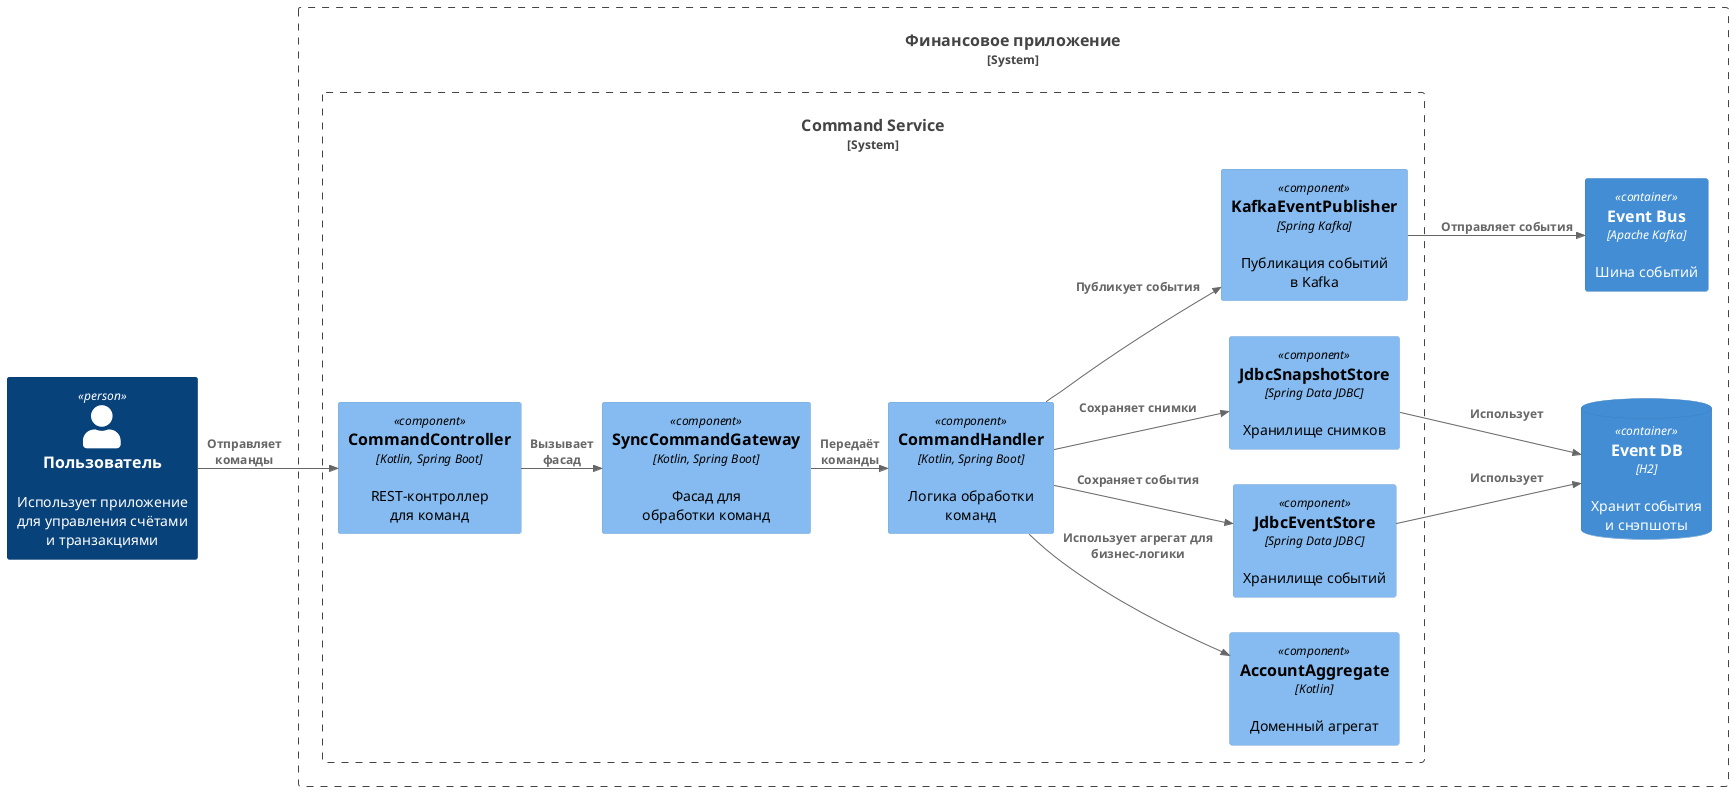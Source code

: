 @startuml C4_Component
!include <c4/C4_Component.puml>

LAYOUT_LEFT_RIGHT()
skinparam ranksep 10

Person(user, "Пользователь", "Использует приложение\nдля управления счётами\nи транзакциями")

System_Boundary(financeSystem, "Финансовое приложение") {
    System_Boundary(commandService, "Command Service") {
        Component(commandController, "CommandController", "Kotlin, Spring Boot", "REST-контроллер\nдля команд")
        Component(commandGateway, "SyncCommandGateway", "Kotlin, Spring Boot", "Фасад для\nобработки команд")
        Component(commandHandler, "CommandHandler", "Kotlin, Spring Boot", "Логика обработки\nкоманд")
        Component(accountAggregate, "AccountAggregate", "Kotlin", "Доменный агрегат")
        Component(eventStore, "JdbcEventStore", "Spring Data JDBC", "Хранилище событий")
        Component(snapshotStore, "JdbcSnapshotStore", "Spring Data JDBС", "Хранилище снимков")
        Component(eventPublisher, "KafkaEventPublisher", "Spring Kafka", "Публикация событий\nв Kafka")
    }
    ContainerDb(eventDb, "Event DB", "H2", "Хранит события\nи снэпшоты")
    Container(eventBus, "Event Bus", "Apache Kafka", "Шина событий")
}

Rel(user, commandController, "Отправляет\nкоманды")
Rel(commandController, commandGateway, "Вызывает\nфасад")
Rel(commandGateway, commandHandler, "Передаёт\nкоманды")
Rel(commandHandler, accountAggregate, "Использует агрегат для бизнес-логики")
Rel(commandHandler, eventStore, "Сохраняет события")
Rel(commandHandler, snapshotStore, "Сохраняет снимки")
Rel(commandHandler, eventPublisher, "Публикует события")
Rel(eventStore, eventDb, "Использует")
Rel(snapshotStore, eventDb, "Использует")
Rel(eventPublisher, eventBus, "Отправляет события")
@enduml
